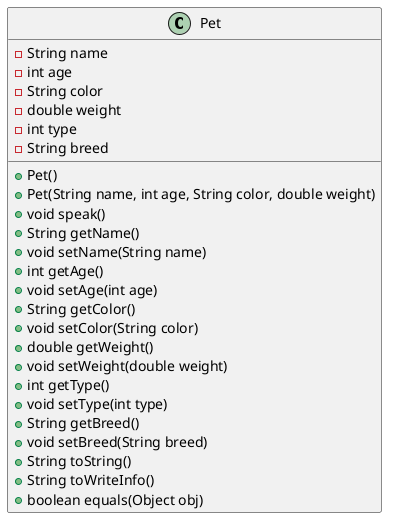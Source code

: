 @startuml
class Pet {
    -String name
    -int age
    -String color
    -double weight
    -int type
    -String breed
    +Pet()
    +Pet(String name, int age, String color, double weight)
    +void speak()
    +String getName()
    +void setName(String name)
    +int getAge()
    +void setAge(int age)
    +String getColor()
    +void setColor(String color)
    +double getWeight()
    +void setWeight(double weight)
    +int getType()
    +void setType(int type)
    +String getBreed()
    +void setBreed(String breed)
    +String toString()
    +String toWriteInfo()
    +boolean equals(Object obj)
}
@enduml
